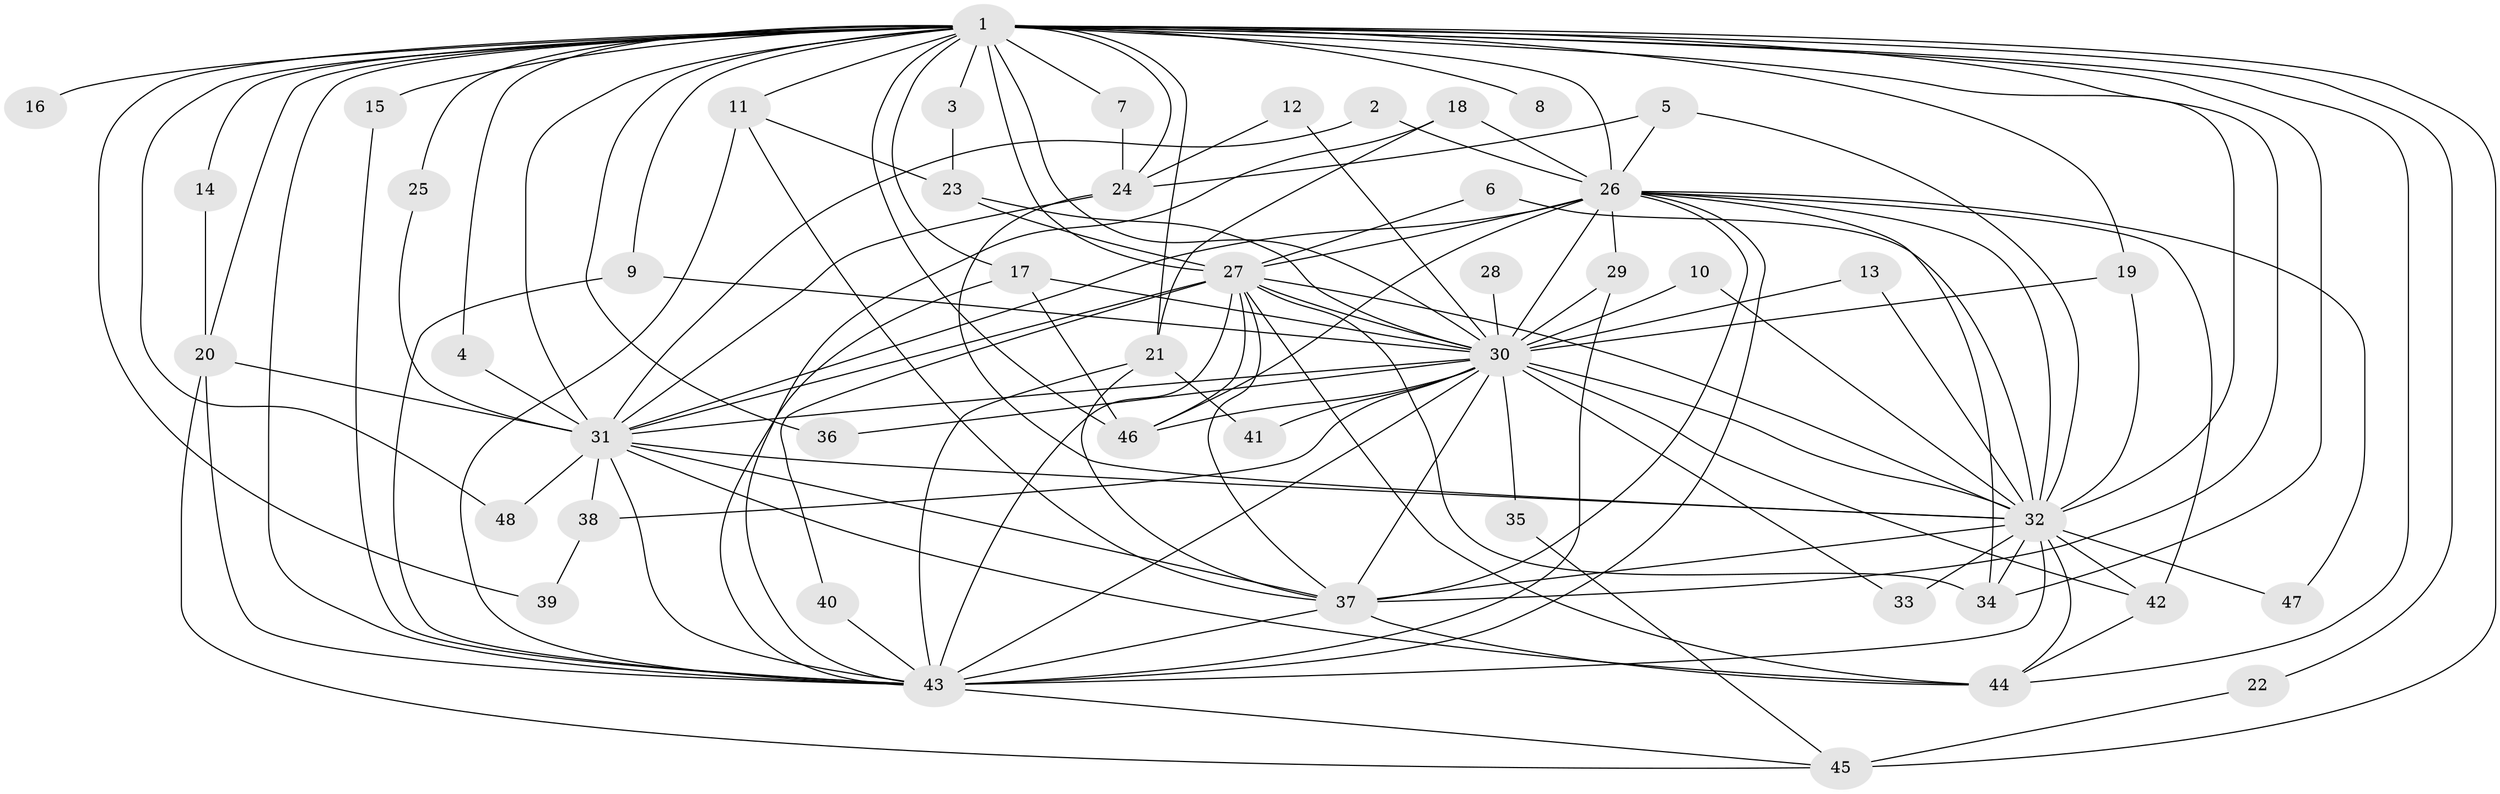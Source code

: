 // original degree distribution, {16: 0.010526315789473684, 27: 0.010526315789473684, 15: 0.010526315789473684, 20: 0.021052631578947368, 24: 0.010526315789473684, 31: 0.010526315789473684, 14: 0.010526315789473684, 19: 0.010526315789473684, 22: 0.010526315789473684, 3: 0.2, 4: 0.11578947368421053, 2: 0.5473684210526316, 6: 0.021052631578947368, 5: 0.010526315789473684}
// Generated by graph-tools (version 1.1) at 2025/25/03/09/25 03:25:40]
// undirected, 48 vertices, 127 edges
graph export_dot {
graph [start="1"]
  node [color=gray90,style=filled];
  1;
  2;
  3;
  4;
  5;
  6;
  7;
  8;
  9;
  10;
  11;
  12;
  13;
  14;
  15;
  16;
  17;
  18;
  19;
  20;
  21;
  22;
  23;
  24;
  25;
  26;
  27;
  28;
  29;
  30;
  31;
  32;
  33;
  34;
  35;
  36;
  37;
  38;
  39;
  40;
  41;
  42;
  43;
  44;
  45;
  46;
  47;
  48;
  1 -- 3 [weight=1.0];
  1 -- 4 [weight=1.0];
  1 -- 7 [weight=1.0];
  1 -- 8 [weight=1.0];
  1 -- 9 [weight=1.0];
  1 -- 11 [weight=1.0];
  1 -- 14 [weight=1.0];
  1 -- 15 [weight=2.0];
  1 -- 16 [weight=2.0];
  1 -- 17 [weight=1.0];
  1 -- 19 [weight=1.0];
  1 -- 20 [weight=1.0];
  1 -- 21 [weight=1.0];
  1 -- 22 [weight=1.0];
  1 -- 24 [weight=1.0];
  1 -- 25 [weight=1.0];
  1 -- 26 [weight=3.0];
  1 -- 27 [weight=3.0];
  1 -- 30 [weight=3.0];
  1 -- 31 [weight=6.0];
  1 -- 32 [weight=3.0];
  1 -- 34 [weight=1.0];
  1 -- 36 [weight=1.0];
  1 -- 37 [weight=3.0];
  1 -- 39 [weight=1.0];
  1 -- 43 [weight=3.0];
  1 -- 44 [weight=1.0];
  1 -- 45 [weight=2.0];
  1 -- 46 [weight=1.0];
  1 -- 48 [weight=1.0];
  2 -- 26 [weight=1.0];
  2 -- 31 [weight=1.0];
  3 -- 23 [weight=1.0];
  4 -- 31 [weight=1.0];
  5 -- 24 [weight=1.0];
  5 -- 26 [weight=1.0];
  5 -- 32 [weight=1.0];
  6 -- 27 [weight=1.0];
  6 -- 32 [weight=1.0];
  7 -- 24 [weight=1.0];
  9 -- 30 [weight=1.0];
  9 -- 43 [weight=1.0];
  10 -- 30 [weight=1.0];
  10 -- 32 [weight=1.0];
  11 -- 23 [weight=1.0];
  11 -- 37 [weight=1.0];
  11 -- 43 [weight=1.0];
  12 -- 24 [weight=1.0];
  12 -- 30 [weight=1.0];
  13 -- 30 [weight=1.0];
  13 -- 32 [weight=1.0];
  14 -- 20 [weight=1.0];
  15 -- 43 [weight=1.0];
  17 -- 30 [weight=1.0];
  17 -- 43 [weight=1.0];
  17 -- 46 [weight=1.0];
  18 -- 21 [weight=1.0];
  18 -- 26 [weight=1.0];
  18 -- 43 [weight=1.0];
  19 -- 30 [weight=1.0];
  19 -- 32 [weight=1.0];
  20 -- 31 [weight=1.0];
  20 -- 43 [weight=1.0];
  20 -- 45 [weight=1.0];
  21 -- 37 [weight=1.0];
  21 -- 41 [weight=1.0];
  21 -- 43 [weight=1.0];
  22 -- 45 [weight=1.0];
  23 -- 27 [weight=1.0];
  23 -- 30 [weight=1.0];
  24 -- 31 [weight=1.0];
  24 -- 32 [weight=1.0];
  25 -- 31 [weight=1.0];
  26 -- 27 [weight=2.0];
  26 -- 29 [weight=1.0];
  26 -- 30 [weight=1.0];
  26 -- 31 [weight=1.0];
  26 -- 32 [weight=1.0];
  26 -- 34 [weight=1.0];
  26 -- 37 [weight=1.0];
  26 -- 42 [weight=1.0];
  26 -- 43 [weight=3.0];
  26 -- 46 [weight=1.0];
  26 -- 47 [weight=1.0];
  27 -- 30 [weight=2.0];
  27 -- 31 [weight=1.0];
  27 -- 32 [weight=1.0];
  27 -- 34 [weight=1.0];
  27 -- 37 [weight=1.0];
  27 -- 40 [weight=1.0];
  27 -- 43 [weight=1.0];
  27 -- 44 [weight=1.0];
  27 -- 46 [weight=1.0];
  28 -- 30 [weight=1.0];
  29 -- 30 [weight=2.0];
  29 -- 43 [weight=1.0];
  30 -- 31 [weight=2.0];
  30 -- 32 [weight=1.0];
  30 -- 33 [weight=1.0];
  30 -- 35 [weight=1.0];
  30 -- 36 [weight=1.0];
  30 -- 37 [weight=2.0];
  30 -- 38 [weight=2.0];
  30 -- 41 [weight=1.0];
  30 -- 42 [weight=1.0];
  30 -- 43 [weight=2.0];
  30 -- 46 [weight=1.0];
  31 -- 32 [weight=1.0];
  31 -- 37 [weight=2.0];
  31 -- 38 [weight=1.0];
  31 -- 43 [weight=1.0];
  31 -- 44 [weight=1.0];
  31 -- 48 [weight=1.0];
  32 -- 33 [weight=2.0];
  32 -- 34 [weight=2.0];
  32 -- 37 [weight=1.0];
  32 -- 42 [weight=1.0];
  32 -- 43 [weight=2.0];
  32 -- 44 [weight=1.0];
  32 -- 47 [weight=1.0];
  35 -- 45 [weight=1.0];
  37 -- 43 [weight=1.0];
  37 -- 44 [weight=1.0];
  38 -- 39 [weight=1.0];
  40 -- 43 [weight=2.0];
  42 -- 44 [weight=1.0];
  43 -- 45 [weight=2.0];
}
